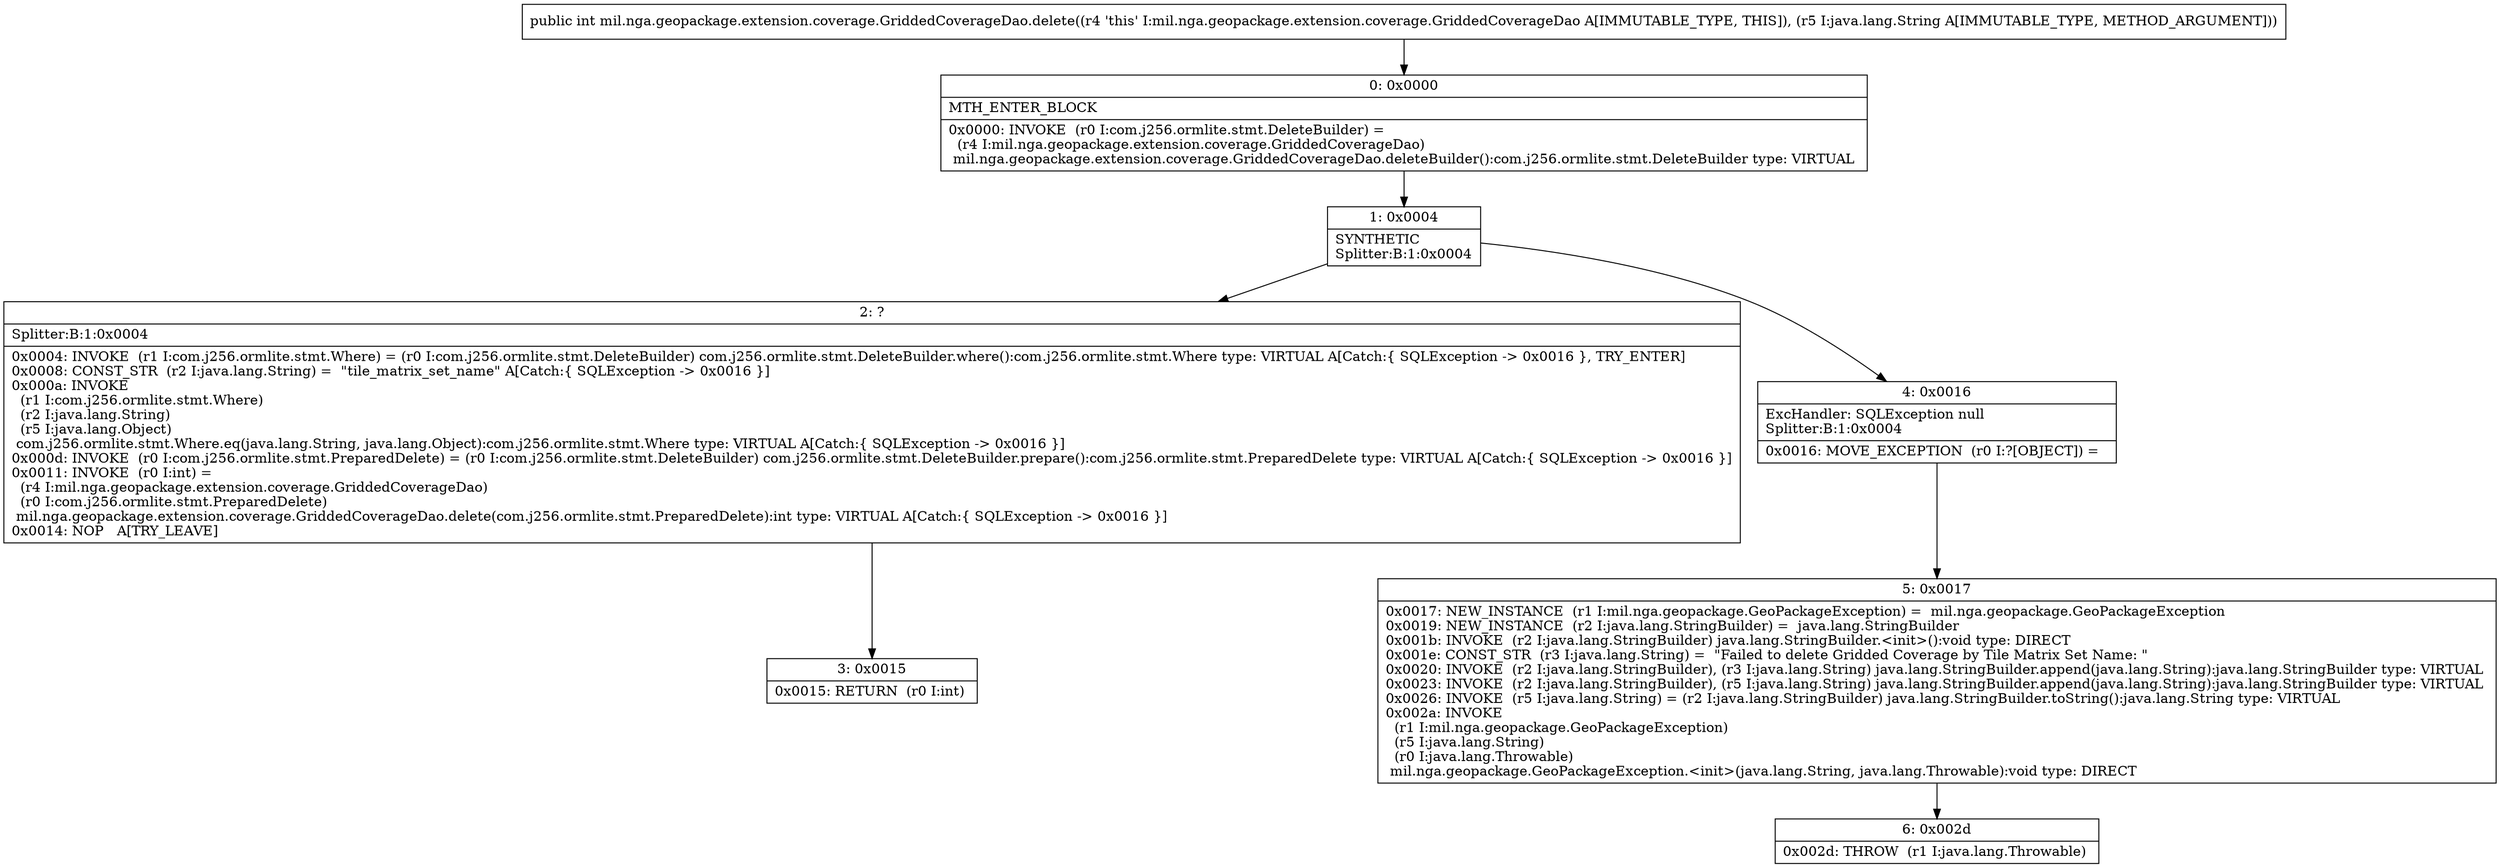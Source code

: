 digraph "CFG formil.nga.geopackage.extension.coverage.GriddedCoverageDao.delete(Ljava\/lang\/String;)I" {
Node_0 [shape=record,label="{0\:\ 0x0000|MTH_ENTER_BLOCK\l|0x0000: INVOKE  (r0 I:com.j256.ormlite.stmt.DeleteBuilder) = \l  (r4 I:mil.nga.geopackage.extension.coverage.GriddedCoverageDao)\l mil.nga.geopackage.extension.coverage.GriddedCoverageDao.deleteBuilder():com.j256.ormlite.stmt.DeleteBuilder type: VIRTUAL \l}"];
Node_1 [shape=record,label="{1\:\ 0x0004|SYNTHETIC\lSplitter:B:1:0x0004\l}"];
Node_2 [shape=record,label="{2\:\ ?|Splitter:B:1:0x0004\l|0x0004: INVOKE  (r1 I:com.j256.ormlite.stmt.Where) = (r0 I:com.j256.ormlite.stmt.DeleteBuilder) com.j256.ormlite.stmt.DeleteBuilder.where():com.j256.ormlite.stmt.Where type: VIRTUAL A[Catch:\{ SQLException \-\> 0x0016 \}, TRY_ENTER]\l0x0008: CONST_STR  (r2 I:java.lang.String) =  \"tile_matrix_set_name\" A[Catch:\{ SQLException \-\> 0x0016 \}]\l0x000a: INVOKE  \l  (r1 I:com.j256.ormlite.stmt.Where)\l  (r2 I:java.lang.String)\l  (r5 I:java.lang.Object)\l com.j256.ormlite.stmt.Where.eq(java.lang.String, java.lang.Object):com.j256.ormlite.stmt.Where type: VIRTUAL A[Catch:\{ SQLException \-\> 0x0016 \}]\l0x000d: INVOKE  (r0 I:com.j256.ormlite.stmt.PreparedDelete) = (r0 I:com.j256.ormlite.stmt.DeleteBuilder) com.j256.ormlite.stmt.DeleteBuilder.prepare():com.j256.ormlite.stmt.PreparedDelete type: VIRTUAL A[Catch:\{ SQLException \-\> 0x0016 \}]\l0x0011: INVOKE  (r0 I:int) = \l  (r4 I:mil.nga.geopackage.extension.coverage.GriddedCoverageDao)\l  (r0 I:com.j256.ormlite.stmt.PreparedDelete)\l mil.nga.geopackage.extension.coverage.GriddedCoverageDao.delete(com.j256.ormlite.stmt.PreparedDelete):int type: VIRTUAL A[Catch:\{ SQLException \-\> 0x0016 \}]\l0x0014: NOP   A[TRY_LEAVE]\l}"];
Node_3 [shape=record,label="{3\:\ 0x0015|0x0015: RETURN  (r0 I:int) \l}"];
Node_4 [shape=record,label="{4\:\ 0x0016|ExcHandler: SQLException null\lSplitter:B:1:0x0004\l|0x0016: MOVE_EXCEPTION  (r0 I:?[OBJECT]) =  \l}"];
Node_5 [shape=record,label="{5\:\ 0x0017|0x0017: NEW_INSTANCE  (r1 I:mil.nga.geopackage.GeoPackageException) =  mil.nga.geopackage.GeoPackageException \l0x0019: NEW_INSTANCE  (r2 I:java.lang.StringBuilder) =  java.lang.StringBuilder \l0x001b: INVOKE  (r2 I:java.lang.StringBuilder) java.lang.StringBuilder.\<init\>():void type: DIRECT \l0x001e: CONST_STR  (r3 I:java.lang.String) =  \"Failed to delete Gridded Coverage by Tile Matrix Set Name: \" \l0x0020: INVOKE  (r2 I:java.lang.StringBuilder), (r3 I:java.lang.String) java.lang.StringBuilder.append(java.lang.String):java.lang.StringBuilder type: VIRTUAL \l0x0023: INVOKE  (r2 I:java.lang.StringBuilder), (r5 I:java.lang.String) java.lang.StringBuilder.append(java.lang.String):java.lang.StringBuilder type: VIRTUAL \l0x0026: INVOKE  (r5 I:java.lang.String) = (r2 I:java.lang.StringBuilder) java.lang.StringBuilder.toString():java.lang.String type: VIRTUAL \l0x002a: INVOKE  \l  (r1 I:mil.nga.geopackage.GeoPackageException)\l  (r5 I:java.lang.String)\l  (r0 I:java.lang.Throwable)\l mil.nga.geopackage.GeoPackageException.\<init\>(java.lang.String, java.lang.Throwable):void type: DIRECT \l}"];
Node_6 [shape=record,label="{6\:\ 0x002d|0x002d: THROW  (r1 I:java.lang.Throwable) \l}"];
MethodNode[shape=record,label="{public int mil.nga.geopackage.extension.coverage.GriddedCoverageDao.delete((r4 'this' I:mil.nga.geopackage.extension.coverage.GriddedCoverageDao A[IMMUTABLE_TYPE, THIS]), (r5 I:java.lang.String A[IMMUTABLE_TYPE, METHOD_ARGUMENT])) }"];
MethodNode -> Node_0;
Node_0 -> Node_1;
Node_1 -> Node_2;
Node_1 -> Node_4;
Node_2 -> Node_3;
Node_4 -> Node_5;
Node_5 -> Node_6;
}

